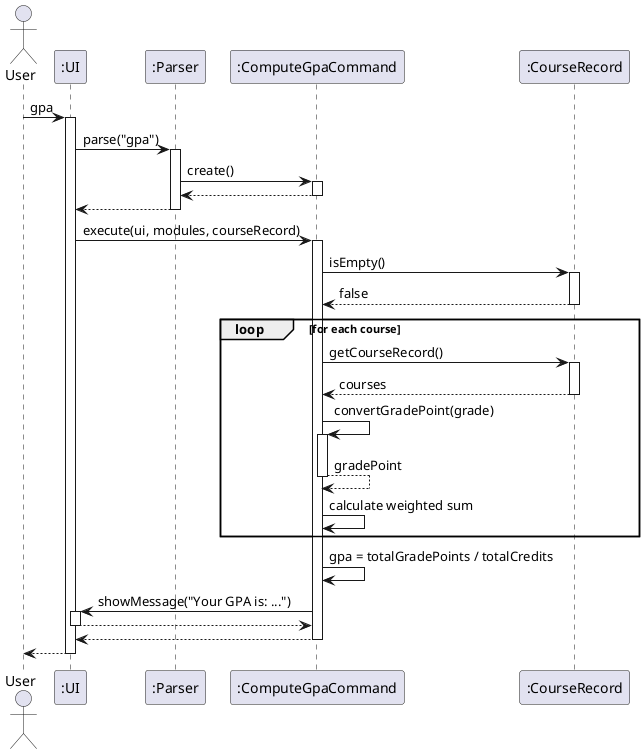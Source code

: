 @startuml
actor User
participant ":UI" as UI
participant ":Parser" as Parser
participant ":ComputeGpaCommand" as GpaCmd
participant ":CourseRecord" as CourseRecord

User -> UI: gpa
activate UI

UI -> Parser: parse("gpa")
activate Parser
Parser -> GpaCmd: create()
activate GpaCmd
GpaCmd --> Parser
deactivate GpaCmd
Parser --> UI
deactivate Parser

UI -> GpaCmd: execute(ui, modules, courseRecord)
activate GpaCmd

GpaCmd -> CourseRecord: isEmpty()
activate CourseRecord
CourseRecord --> GpaCmd: false
deactivate CourseRecord

loop for each course
    GpaCmd -> CourseRecord: getCourseRecord()
    activate CourseRecord
    CourseRecord --> GpaCmd: courses
    deactivate CourseRecord
    GpaCmd -> GpaCmd: convertGradePoint(grade)
    activate GpaCmd
    GpaCmd --> GpaCmd: gradePoint
    deactivate GpaCmd
    GpaCmd -> GpaCmd: calculate weighted sum
end

GpaCmd -> GpaCmd: gpa = totalGradePoints / totalCredits

GpaCmd -> UI: showMessage("Your GPA is: ...")
activate UI
UI --> GpaCmd
deactivate UI

GpaCmd --> UI
deactivate GpaCmd

UI --> User
deactivate UI

@enduml
